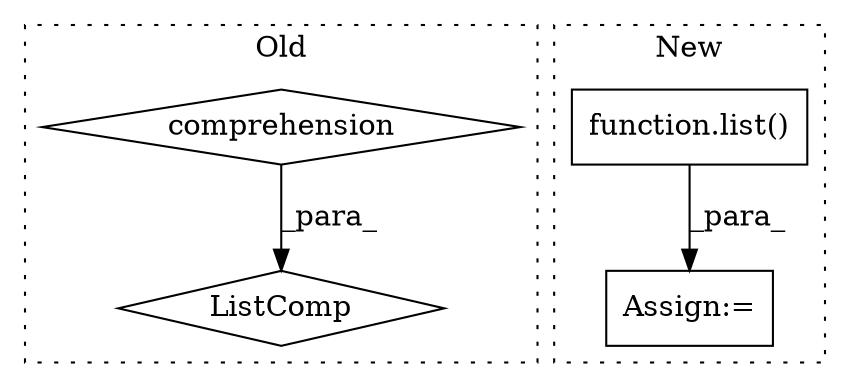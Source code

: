 digraph G {
subgraph cluster0 {
1 [label="ListComp" a="106" s="12728" l="56" shape="diamond"];
3 [label="comprehension" a="45" s="12768" l="3" shape="diamond"];
label = "Old";
style="dotted";
}
subgraph cluster1 {
2 [label="function.list()" a="75" s="22036" l="6" shape="box"];
4 [label="Assign:=" a="68" s="22033" l="3" shape="box"];
label = "New";
style="dotted";
}
2 -> 4 [label="_para_"];
3 -> 1 [label="_para_"];
}